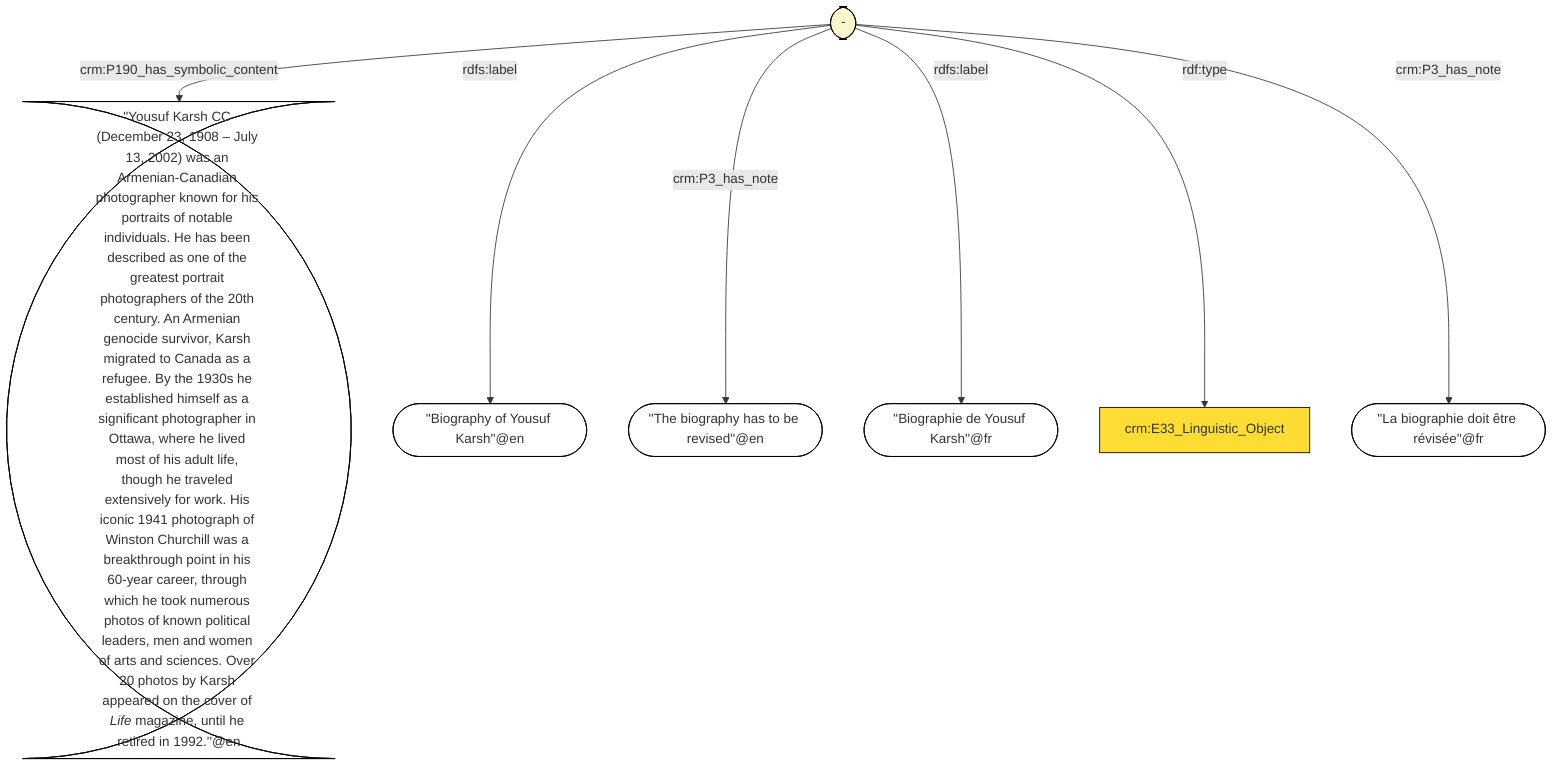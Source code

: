 flowchart TD
classDef Literal fill:#ffffff,stroke:#000000;
classDef Literal_URI fill:,stroke:;
classDef E1_CRM_Entity fill:#ffffff,stroke:#000000;
classDef E1_CRM_Entity_URI fill:#ffffff,stroke:#000000;
classDef E2_Temporal_Entity fill:#82c3ec,stroke:#000000;
classDef E2_Temporal_Entity_URI fill:#d2e9f9,stroke:#000000;
classDef E55_Type fill:#fab565,stroke:#000000;
classDef E55_Type_URI fill:#fde7ce,stroke:#000000;
classDef E52_Time-Span fill:#86bcc8,stroke:#000000;
classDef E52_Time-Span_URI fill:#dcebef,stroke:#000000;
classDef E41_Appellation fill:#fef3ba,stroke:#000000;
classDef E41_Appellation_URI fill:#fffae6,stroke:#000000;
classDef E53_Place fill:#94cc7d,stroke:#000000;
classDef E53_Place_URI fill:#e1f1da,stroke:#000000;
classDef E77_Persistent_Item fill:#ffffff,stroke:#000000;
classDef E77_Persistent_Item_URI fill:#ffffff,stroke:#000000;
classDef E28_Conceptual_Object fill:#fddc34,stroke:#000000;
classDef E28_Conceptual_Object_URI fill:#fef6cd,stroke:#000000;
classDef E18_Physical_Thing fill:#e1ba9c,stroke:#000000;
classDef E18_Physical_Thing_URI fill:#f3e5d8,stroke:#000000;
classDef E39_Actor fill:#ffbdca,stroke:#000000;
classDef E39_Actor_URI fill:#ffe6eb,stroke:#000000;
classDef PC0_Typed_CRM_Property fill:#cc80ff,stroke:#000000;
classDef PC0_Typed_CRM_Property_URI fill:#ebccff,stroke:#000000;
classDef Multi fill:#cccccc,stroke:#000000;
classDef Multi_URI fill:#cccccc,stroke:#000000;
0(["-"]) -->|crm:P190_has_symbolic_content| 1(["`''Yousuf Karsh CC (December 23, 1908 – July 13, 2002) was an Armenian-Canadian photographer known for his portraits of notable individuals. He has been described as one of the greatest portrait photographers of the 20th century. An Armenian genocide survivor, Karsh migrated to Canada as a refugee. By the 1930s he established himself as a significant photographer in Ottawa, where he lived most of his adult life, though he traveled extensively for work. His iconic 1941 photograph of Winston Churchill was a breakthrough point in his 60-year career, through which he took numerous photos of known political leaders, men and women of arts and sciences. Over 20 photos by Karsh appeared on the cover of *Life* magazine, until he retired in 1992.''@en`"]):::Literal
0(["-"]) -->|rdfs:label| 2(["''Biography of Yousuf Karsh''@en"]):::Literal
0(["-"]) -->|crm:P3_has_note| 3(["''The biography has to be revised''@en"]):::Literal
0(["-"]) -->|rdfs:label| 4(["''Biographie de Yousuf Karsh''@fr"]):::Literal
0(["-"]):::E28_Conceptual_Object_URI -->|rdf:type| 5["crm:E33_Linguistic_Object"]:::E28_Conceptual_Object
0(["-"]) -->|crm:P3_has_note| 6(["''La biographie doit être révisée''@fr"]):::Literal